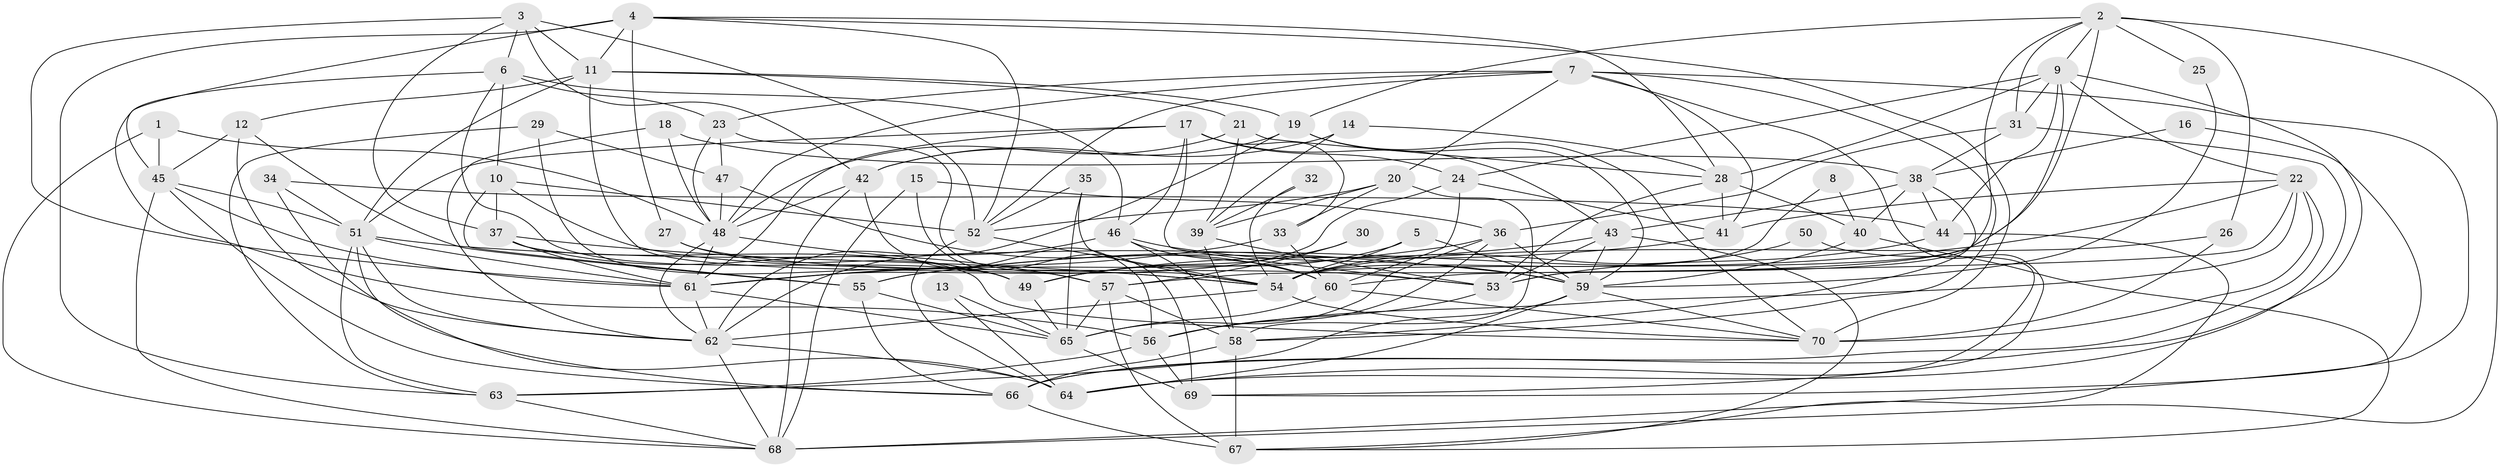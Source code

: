 // original degree distribution, {3: 0.2642857142857143, 6: 0.10714285714285714, 5: 0.22142857142857142, 4: 0.2642857142857143, 2: 0.12142857142857143, 8: 0.007142857142857143, 7: 0.014285714285714285}
// Generated by graph-tools (version 1.1) at 2025/26/03/09/25 03:26:11]
// undirected, 70 vertices, 203 edges
graph export_dot {
graph [start="1"]
  node [color=gray90,style=filled];
  1;
  2;
  3;
  4;
  5;
  6;
  7;
  8;
  9;
  10;
  11;
  12;
  13;
  14;
  15;
  16;
  17;
  18;
  19;
  20;
  21;
  22;
  23;
  24;
  25;
  26;
  27;
  28;
  29;
  30;
  31;
  32;
  33;
  34;
  35;
  36;
  37;
  38;
  39;
  40;
  41;
  42;
  43;
  44;
  45;
  46;
  47;
  48;
  49;
  50;
  51;
  52;
  53;
  54;
  55;
  56;
  57;
  58;
  59;
  60;
  61;
  62;
  63;
  64;
  65;
  66;
  67;
  68;
  69;
  70;
  1 -- 45 [weight=1.0];
  1 -- 48 [weight=1.0];
  1 -- 68 [weight=1.0];
  2 -- 9 [weight=1.0];
  2 -- 19 [weight=1.0];
  2 -- 25 [weight=1.0];
  2 -- 26 [weight=1.0];
  2 -- 31 [weight=1.0];
  2 -- 53 [weight=1.0];
  2 -- 57 [weight=1.0];
  2 -- 68 [weight=1.0];
  3 -- 6 [weight=1.0];
  3 -- 11 [weight=1.0];
  3 -- 37 [weight=1.0];
  3 -- 42 [weight=1.0];
  3 -- 52 [weight=1.0];
  3 -- 61 [weight=1.0];
  4 -- 11 [weight=1.0];
  4 -- 27 [weight=1.0];
  4 -- 28 [weight=1.0];
  4 -- 45 [weight=1.0];
  4 -- 52 [weight=1.0];
  4 -- 63 [weight=1.0];
  4 -- 70 [weight=1.0];
  5 -- 49 [weight=1.0];
  5 -- 54 [weight=1.0];
  5 -- 59 [weight=1.0];
  6 -- 10 [weight=1.0];
  6 -- 23 [weight=1.0];
  6 -- 46 [weight=1.0];
  6 -- 49 [weight=1.0];
  6 -- 56 [weight=1.0];
  7 -- 20 [weight=1.0];
  7 -- 23 [weight=1.0];
  7 -- 41 [weight=1.0];
  7 -- 48 [weight=1.0];
  7 -- 52 [weight=1.0];
  7 -- 58 [weight=1.0];
  7 -- 68 [weight=1.0];
  7 -- 69 [weight=1.0];
  8 -- 40 [weight=1.0];
  8 -- 54 [weight=1.0];
  9 -- 22 [weight=1.0];
  9 -- 24 [weight=1.0];
  9 -- 28 [weight=2.0];
  9 -- 31 [weight=1.0];
  9 -- 44 [weight=1.0];
  9 -- 54 [weight=1.0];
  9 -- 66 [weight=1.0];
  10 -- 37 [weight=1.0];
  10 -- 52 [weight=1.0];
  10 -- 54 [weight=1.0];
  10 -- 55 [weight=1.0];
  11 -- 12 [weight=1.0];
  11 -- 19 [weight=1.0];
  11 -- 21 [weight=1.0];
  11 -- 51 [weight=1.0];
  11 -- 57 [weight=1.0];
  12 -- 45 [weight=1.0];
  12 -- 55 [weight=1.0];
  12 -- 62 [weight=1.0];
  13 -- 64 [weight=1.0];
  13 -- 65 [weight=1.0];
  14 -- 28 [weight=1.0];
  14 -- 39 [weight=1.0];
  14 -- 42 [weight=1.0];
  15 -- 36 [weight=1.0];
  15 -- 68 [weight=1.0];
  15 -- 69 [weight=1.0];
  16 -- 38 [weight=1.0];
  16 -- 69 [weight=1.0];
  17 -- 24 [weight=1.0];
  17 -- 33 [weight=1.0];
  17 -- 43 [weight=1.0];
  17 -- 46 [weight=1.0];
  17 -- 51 [weight=1.0];
  17 -- 53 [weight=1.0];
  17 -- 61 [weight=1.0];
  18 -- 38 [weight=1.0];
  18 -- 48 [weight=1.0];
  18 -- 62 [weight=1.0];
  19 -- 42 [weight=1.0];
  19 -- 59 [weight=1.0];
  19 -- 62 [weight=1.0];
  19 -- 70 [weight=1.0];
  20 -- 33 [weight=1.0];
  20 -- 39 [weight=2.0];
  20 -- 52 [weight=1.0];
  20 -- 58 [weight=1.0];
  21 -- 28 [weight=1.0];
  21 -- 39 [weight=1.0];
  21 -- 48 [weight=1.0];
  22 -- 41 [weight=1.0];
  22 -- 55 [weight=1.0];
  22 -- 56 [weight=1.0];
  22 -- 60 [weight=1.0];
  22 -- 66 [weight=1.0];
  22 -- 70 [weight=1.0];
  23 -- 47 [weight=1.0];
  23 -- 48 [weight=1.0];
  23 -- 54 [weight=1.0];
  24 -- 41 [weight=1.0];
  24 -- 60 [weight=1.0];
  24 -- 61 [weight=1.0];
  25 -- 59 [weight=1.0];
  26 -- 54 [weight=1.0];
  26 -- 70 [weight=1.0];
  27 -- 49 [weight=1.0];
  27 -- 53 [weight=1.0];
  28 -- 40 [weight=1.0];
  28 -- 41 [weight=1.0];
  28 -- 53 [weight=1.0];
  29 -- 47 [weight=1.0];
  29 -- 49 [weight=1.0];
  29 -- 63 [weight=1.0];
  30 -- 49 [weight=1.0];
  30 -- 57 [weight=1.0];
  31 -- 36 [weight=1.0];
  31 -- 38 [weight=1.0];
  31 -- 64 [weight=1.0];
  32 -- 39 [weight=1.0];
  32 -- 54 [weight=1.0];
  33 -- 60 [weight=2.0];
  33 -- 61 [weight=1.0];
  34 -- 44 [weight=1.0];
  34 -- 51 [weight=1.0];
  34 -- 64 [weight=1.0];
  35 -- 52 [weight=1.0];
  35 -- 54 [weight=1.0];
  35 -- 65 [weight=1.0];
  36 -- 56 [weight=1.0];
  36 -- 59 [weight=1.0];
  36 -- 61 [weight=1.0];
  36 -- 65 [weight=1.0];
  37 -- 49 [weight=1.0];
  37 -- 54 [weight=1.0];
  37 -- 61 [weight=1.0];
  37 -- 70 [weight=1.0];
  38 -- 40 [weight=1.0];
  38 -- 43 [weight=1.0];
  38 -- 44 [weight=1.0];
  38 -- 58 [weight=1.0];
  39 -- 53 [weight=1.0];
  39 -- 58 [weight=2.0];
  40 -- 59 [weight=1.0];
  40 -- 67 [weight=1.0];
  41 -- 55 [weight=1.0];
  42 -- 48 [weight=1.0];
  42 -- 56 [weight=1.0];
  42 -- 68 [weight=1.0];
  43 -- 49 [weight=1.0];
  43 -- 53 [weight=1.0];
  43 -- 59 [weight=1.0];
  43 -- 67 [weight=1.0];
  44 -- 53 [weight=1.0];
  44 -- 67 [weight=1.0];
  45 -- 51 [weight=1.0];
  45 -- 61 [weight=1.0];
  45 -- 66 [weight=1.0];
  45 -- 68 [weight=1.0];
  46 -- 58 [weight=1.0];
  46 -- 59 [weight=1.0];
  46 -- 60 [weight=1.0];
  46 -- 62 [weight=1.0];
  47 -- 48 [weight=1.0];
  47 -- 60 [weight=1.0];
  48 -- 57 [weight=1.0];
  48 -- 61 [weight=2.0];
  48 -- 62 [weight=1.0];
  49 -- 65 [weight=1.0];
  50 -- 54 [weight=1.0];
  50 -- 64 [weight=1.0];
  51 -- 59 [weight=1.0];
  51 -- 61 [weight=1.0];
  51 -- 62 [weight=1.0];
  51 -- 63 [weight=1.0];
  51 -- 66 [weight=1.0];
  52 -- 54 [weight=2.0];
  52 -- 64 [weight=1.0];
  53 -- 56 [weight=1.0];
  54 -- 62 [weight=1.0];
  54 -- 70 [weight=1.0];
  55 -- 65 [weight=1.0];
  55 -- 66 [weight=1.0];
  56 -- 63 [weight=1.0];
  56 -- 69 [weight=1.0];
  57 -- 58 [weight=1.0];
  57 -- 65 [weight=1.0];
  57 -- 67 [weight=1.0];
  58 -- 66 [weight=1.0];
  58 -- 67 [weight=1.0];
  59 -- 63 [weight=1.0];
  59 -- 64 [weight=1.0];
  59 -- 70 [weight=1.0];
  60 -- 65 [weight=1.0];
  60 -- 70 [weight=1.0];
  61 -- 62 [weight=1.0];
  61 -- 65 [weight=1.0];
  62 -- 64 [weight=1.0];
  62 -- 68 [weight=1.0];
  63 -- 68 [weight=1.0];
  65 -- 69 [weight=1.0];
  66 -- 67 [weight=2.0];
}
